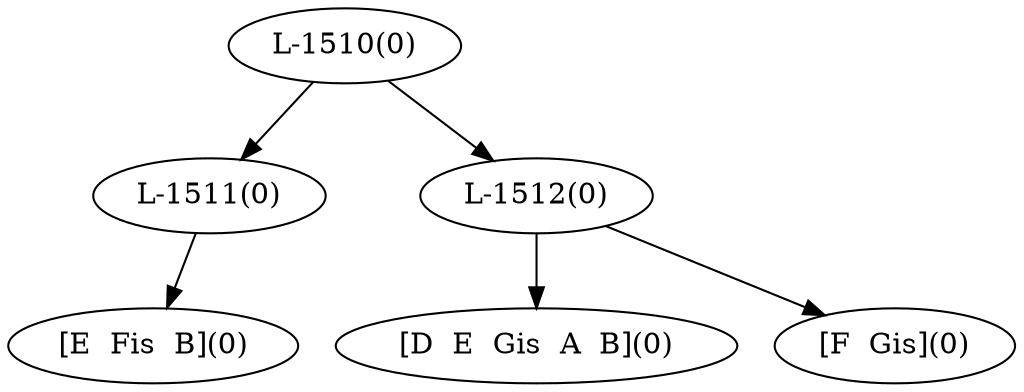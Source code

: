 digraph sample{
"L-1511(0)"->"[E  Fis  B](0)"
"L-1512(0)"->"[D  E  Gis  A  B](0)"
"L-1512(0)"->"[F  Gis](0)"
"L-1510(0)"->"L-1511(0)"
"L-1510(0)"->"L-1512(0)"
{rank = min; "L-1510(0)"}
{rank = same; "L-1511(0)"; "L-1512(0)";}
{rank = max; "[D  E  Gis  A  B](0)"; "[E  Fis  B](0)"; "[F  Gis](0)";}
}